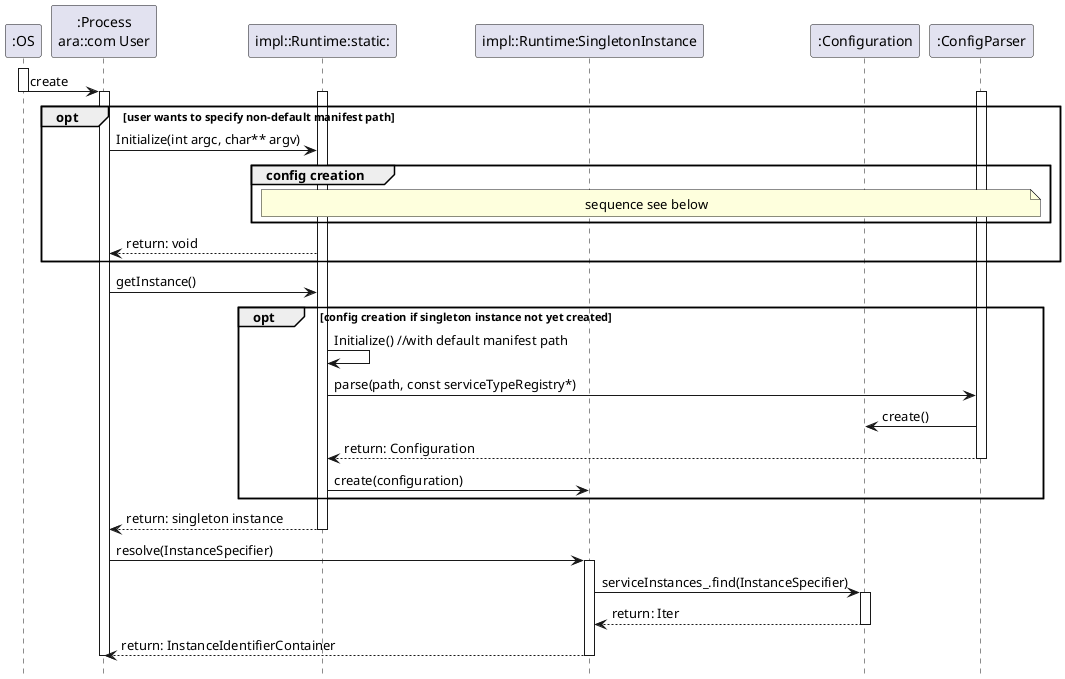 @startuml
'!include ../puml-theme-score.puml

hide footbox

participant ":OS" as OS
participant ":Process\nara::com User" as Process
participant "impl::Runtime:static:" as Runtime
participant "impl::Runtime:SingletonInstance" as RuntimeInstance
participant ":Configuration" as Configuration
participant ":ConfigParser" as ConfigParser

activate OS
OS -> Process : create
deactivate OS

activate Process
activate Runtime
activate ConfigParser

opt user wants to specify non-default manifest path
    Process -> Runtime : Initialize(int argc, char** argv)
    
    group config creation
        note over Runtime, ConfigParser: sequence see below
    end group
    
    Runtime --> Process : return: void
end opt

Process -> Runtime : getInstance()

opt config creation if singleton instance not yet created
    Runtime -> Runtime : Initialize() //with default manifest path
    Runtime -> ConfigParser : parse(path, const serviceTypeRegistry*)
    ConfigParser -> Configuration : create()

    
    ConfigParser --> Runtime : return: Configuration
    deactivate ConfigParser
    
    Runtime -> RuntimeInstance : create(configuration)
end opt

Runtime --> Process : return: singleton instance
deactivate Runtime

Process -> RuntimeInstance : resolve(InstanceSpecifier)
activate RuntimeInstance
RuntimeInstance -> Configuration : serviceInstances_.find(InstanceSpecifier)
activate Configuration
Configuration --> RuntimeInstance : return: Iter
deactivate Configuration

RuntimeInstance --> Process : return: InstanceIdentifierContainer
deactivate RuntimeInstance
deactivate Process

@enduml